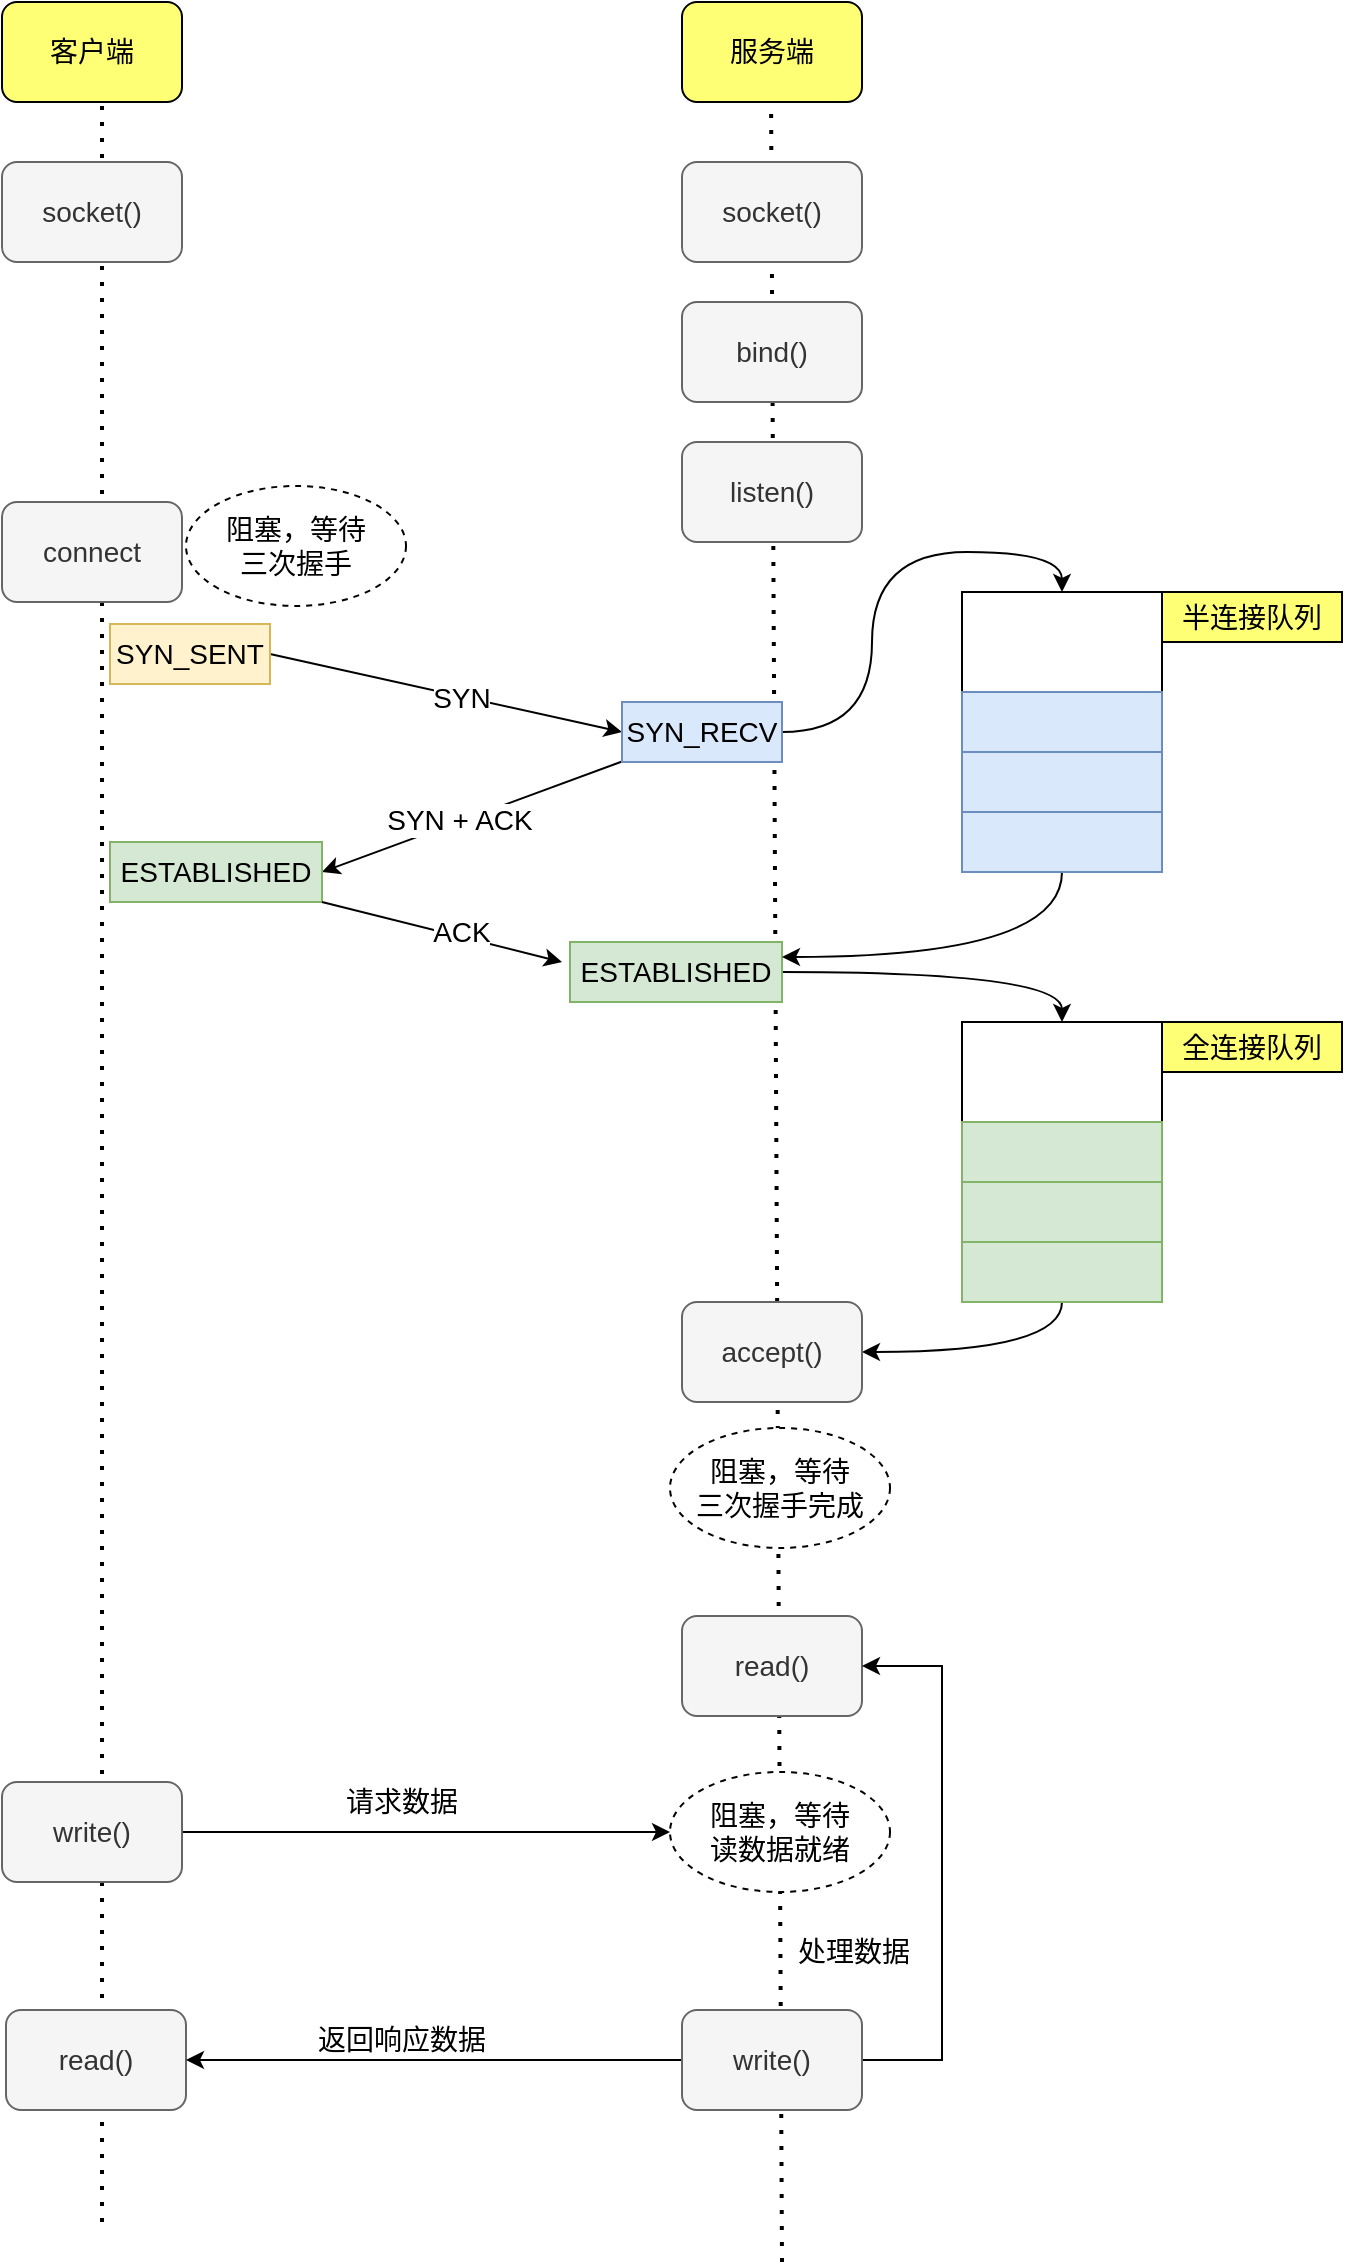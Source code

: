 <mxfile version="20.1.1" type="github">
  <diagram id="pcbbSf9cSEwe5Hm5QBOS" name="Page-1">
    <mxGraphModel dx="1833" dy="1010" grid="1" gridSize="10" guides="1" tooltips="1" connect="1" arrows="1" fold="1" page="1" pageScale="1" pageWidth="1169" pageHeight="1654" math="0" shadow="0">
      <root>
        <mxCell id="0" />
        <mxCell id="1" parent="0" />
        <mxCell id="0R2Zbpalyd-xcvmFvuPH-11" value="" style="endArrow=none;dashed=1;html=1;dashPattern=1 3;strokeWidth=2;rounded=0;fontSize=14;" parent="1" edge="1">
          <mxGeometry width="50" height="50" relative="1" as="geometry">
            <mxPoint x="570" y="1360" as="sourcePoint" />
            <mxPoint x="564.5" y="273" as="targetPoint" />
          </mxGeometry>
        </mxCell>
        <mxCell id="0R2Zbpalyd-xcvmFvuPH-9" value="" style="endArrow=none;dashed=1;html=1;dashPattern=1 3;strokeWidth=2;rounded=0;fontSize=14;" parent="1" edge="1">
          <mxGeometry width="50" height="50" relative="1" as="geometry">
            <mxPoint x="230" y="1340" as="sourcePoint" />
            <mxPoint x="230" y="276" as="targetPoint" />
          </mxGeometry>
        </mxCell>
        <mxCell id="0R2Zbpalyd-xcvmFvuPH-1" value="客户端" style="rounded=1;whiteSpace=wrap;html=1;fillColor=#FFFF75;fontSize=14;" parent="1" vertex="1">
          <mxGeometry x="180" y="230" width="90" height="50" as="geometry" />
        </mxCell>
        <mxCell id="0R2Zbpalyd-xcvmFvuPH-2" value="服务端" style="rounded=1;whiteSpace=wrap;html=1;fillColor=#FFFF75;fontSize=14;" parent="1" vertex="1">
          <mxGeometry x="520" y="230" width="90" height="50" as="geometry" />
        </mxCell>
        <mxCell id="0R2Zbpalyd-xcvmFvuPH-3" value="socket()" style="rounded=1;whiteSpace=wrap;html=1;fillColor=#f5f5f5;fontSize=14;fontColor=#333333;strokeColor=#666666;" parent="1" vertex="1">
          <mxGeometry x="180" y="310" width="90" height="50" as="geometry" />
        </mxCell>
        <mxCell id="0R2Zbpalyd-xcvmFvuPH-4" value="socket()" style="rounded=1;whiteSpace=wrap;html=1;fillColor=#f5f5f5;fontSize=14;fontColor=#333333;strokeColor=#666666;" parent="1" vertex="1">
          <mxGeometry x="520" y="310" width="90" height="50" as="geometry" />
        </mxCell>
        <mxCell id="0R2Zbpalyd-xcvmFvuPH-6" value="connect" style="rounded=1;whiteSpace=wrap;html=1;fillColor=#f5f5f5;fontSize=14;fontColor=#333333;strokeColor=#666666;" parent="1" vertex="1">
          <mxGeometry x="180" y="480" width="90" height="50" as="geometry" />
        </mxCell>
        <mxCell id="0R2Zbpalyd-xcvmFvuPH-7" value="bind()" style="rounded=1;whiteSpace=wrap;html=1;fillColor=#f5f5f5;fontSize=14;fontColor=#333333;strokeColor=#666666;" parent="1" vertex="1">
          <mxGeometry x="520" y="380" width="90" height="50" as="geometry" />
        </mxCell>
        <mxCell id="0R2Zbpalyd-xcvmFvuPH-8" value="listen()" style="rounded=1;whiteSpace=wrap;html=1;fillColor=#f5f5f5;fontSize=14;fontColor=#333333;strokeColor=#666666;" parent="1" vertex="1">
          <mxGeometry x="520" y="450" width="90" height="50" as="geometry" />
        </mxCell>
        <mxCell id="0R2Zbpalyd-xcvmFvuPH-14" style="rounded=0;orthogonalLoop=1;jettySize=auto;html=1;entryX=0;entryY=0.5;entryDx=0;entryDy=0;fontSize=14;exitX=1;exitY=0.5;exitDx=0;exitDy=0;" parent="1" source="0R2Zbpalyd-xcvmFvuPH-10" target="0R2Zbpalyd-xcvmFvuPH-12" edge="1">
          <mxGeometry relative="1" as="geometry" />
        </mxCell>
        <mxCell id="0R2Zbpalyd-xcvmFvuPH-10" value="SYN_SENT" style="rounded=0;whiteSpace=wrap;html=1;fontSize=14;fillColor=#fff2cc;strokeColor=#d6b656;" parent="1" vertex="1">
          <mxGeometry x="234" y="541" width="80" height="30" as="geometry" />
        </mxCell>
        <mxCell id="0R2Zbpalyd-xcvmFvuPH-17" style="edgeStyle=none;rounded=0;orthogonalLoop=1;jettySize=auto;html=1;entryX=1;entryY=0.5;entryDx=0;entryDy=0;fontSize=14;" parent="1" source="0R2Zbpalyd-xcvmFvuPH-12" target="0R2Zbpalyd-xcvmFvuPH-13" edge="1">
          <mxGeometry relative="1" as="geometry" />
        </mxCell>
        <mxCell id="0R2Zbpalyd-xcvmFvuPH-23" style="edgeStyle=orthogonalEdgeStyle;rounded=0;orthogonalLoop=1;jettySize=auto;html=1;entryX=0.5;entryY=0;entryDx=0;entryDy=0;fontSize=14;curved=1;" parent="1" source="0R2Zbpalyd-xcvmFvuPH-12" target="0R2Zbpalyd-xcvmFvuPH-22" edge="1">
          <mxGeometry relative="1" as="geometry" />
        </mxCell>
        <mxCell id="0R2Zbpalyd-xcvmFvuPH-12" value="SYN_RECV" style="rounded=0;whiteSpace=wrap;html=1;fontSize=14;fillColor=#dae8fc;strokeColor=#6c8ebf;" parent="1" vertex="1">
          <mxGeometry x="490" y="580" width="80" height="30" as="geometry" />
        </mxCell>
        <mxCell id="0R2Zbpalyd-xcvmFvuPH-13" value="ESTABLISHED" style="rounded=0;whiteSpace=wrap;html=1;fontSize=14;fillColor=#d5e8d4;strokeColor=#82b366;" parent="1" vertex="1">
          <mxGeometry x="234" y="650" width="106" height="30" as="geometry" />
        </mxCell>
        <mxCell id="0R2Zbpalyd-xcvmFvuPH-15" value="SYN" style="text;html=1;strokeColor=none;fillColor=none;align=center;verticalAlign=middle;whiteSpace=wrap;rounded=0;fontSize=14;labelBackgroundColor=default;" parent="1" vertex="1">
          <mxGeometry x="380" y="563" width="60" height="30" as="geometry" />
        </mxCell>
        <mxCell id="0R2Zbpalyd-xcvmFvuPH-18" value="SYN + ACK" style="text;html=1;strokeColor=none;fillColor=none;align=center;verticalAlign=middle;whiteSpace=wrap;rounded=0;fontSize=14;labelBackgroundColor=default;" parent="1" vertex="1">
          <mxGeometry x="369" y="624" width="80" height="30" as="geometry" />
        </mxCell>
        <mxCell id="0R2Zbpalyd-xcvmFvuPH-33" style="edgeStyle=orthogonalEdgeStyle;curved=1;rounded=0;orthogonalLoop=1;jettySize=auto;html=1;entryX=0.5;entryY=0;entryDx=0;entryDy=0;fontSize=14;" parent="1" source="0R2Zbpalyd-xcvmFvuPH-19" target="0R2Zbpalyd-xcvmFvuPH-28" edge="1">
          <mxGeometry relative="1" as="geometry" />
        </mxCell>
        <mxCell id="0R2Zbpalyd-xcvmFvuPH-19" value="ESTABLISHED" style="rounded=0;whiteSpace=wrap;html=1;fontSize=14;fillColor=#d5e8d4;strokeColor=#82b366;" parent="1" vertex="1">
          <mxGeometry x="464" y="700" width="106" height="30" as="geometry" />
        </mxCell>
        <mxCell id="0R2Zbpalyd-xcvmFvuPH-20" style="rounded=0;orthogonalLoop=1;jettySize=auto;html=1;fontSize=14;exitX=1;exitY=0.5;exitDx=0;exitDy=0;" parent="1" edge="1">
          <mxGeometry relative="1" as="geometry">
            <mxPoint x="340" y="680" as="sourcePoint" />
            <mxPoint x="460" y="710" as="targetPoint" />
          </mxGeometry>
        </mxCell>
        <mxCell id="0R2Zbpalyd-xcvmFvuPH-21" value="ACK" style="text;html=1;strokeColor=none;fillColor=none;align=center;verticalAlign=middle;whiteSpace=wrap;rounded=0;fontSize=14;labelBackgroundColor=default;" parent="1" vertex="1">
          <mxGeometry x="380" y="680" width="60" height="30" as="geometry" />
        </mxCell>
        <mxCell id="0R2Zbpalyd-xcvmFvuPH-22" value="" style="rounded=0;whiteSpace=wrap;html=1;labelBackgroundColor=default;fontSize=14;" parent="1" vertex="1">
          <mxGeometry x="660" y="525" width="100" height="140" as="geometry" />
        </mxCell>
        <mxCell id="0R2Zbpalyd-xcvmFvuPH-24" value="" style="rounded=0;whiteSpace=wrap;html=1;labelBackgroundColor=default;fontSize=14;fillColor=#dae8fc;strokeColor=#6c8ebf;" parent="1" vertex="1">
          <mxGeometry x="660" y="605" width="100" height="30" as="geometry" />
        </mxCell>
        <mxCell id="0R2Zbpalyd-xcvmFvuPH-25" value="" style="rounded=0;whiteSpace=wrap;html=1;labelBackgroundColor=default;fontSize=14;fillColor=#dae8fc;strokeColor=#6c8ebf;" parent="1" vertex="1">
          <mxGeometry x="660" y="575" width="100" height="30" as="geometry" />
        </mxCell>
        <mxCell id="0R2Zbpalyd-xcvmFvuPH-32" style="edgeStyle=orthogonalEdgeStyle;rounded=0;orthogonalLoop=1;jettySize=auto;html=1;entryX=1;entryY=0.25;entryDx=0;entryDy=0;fontSize=14;exitX=0.5;exitY=1;exitDx=0;exitDy=0;curved=1;" parent="1" source="0R2Zbpalyd-xcvmFvuPH-26" target="0R2Zbpalyd-xcvmFvuPH-19" edge="1">
          <mxGeometry relative="1" as="geometry" />
        </mxCell>
        <mxCell id="0R2Zbpalyd-xcvmFvuPH-26" value="" style="rounded=0;whiteSpace=wrap;html=1;labelBackgroundColor=default;fontSize=14;fillColor=#dae8fc;strokeColor=#6c8ebf;" parent="1" vertex="1">
          <mxGeometry x="660" y="635" width="100" height="30" as="geometry" />
        </mxCell>
        <mxCell id="0R2Zbpalyd-xcvmFvuPH-28" value="" style="rounded=0;whiteSpace=wrap;html=1;labelBackgroundColor=default;fontSize=14;" parent="1" vertex="1">
          <mxGeometry x="660" y="740" width="100" height="140" as="geometry" />
        </mxCell>
        <mxCell id="0R2Zbpalyd-xcvmFvuPH-29" value="" style="rounded=0;whiteSpace=wrap;html=1;labelBackgroundColor=default;fontSize=14;fillColor=#d5e8d4;strokeColor=#82b366;" parent="1" vertex="1">
          <mxGeometry x="660" y="820" width="100" height="30" as="geometry" />
        </mxCell>
        <mxCell id="0R2Zbpalyd-xcvmFvuPH-30" value="" style="rounded=0;whiteSpace=wrap;html=1;labelBackgroundColor=default;fontSize=14;fillColor=#d5e8d4;strokeColor=#82b366;" parent="1" vertex="1">
          <mxGeometry x="660" y="790" width="100" height="30" as="geometry" />
        </mxCell>
        <mxCell id="0R2Zbpalyd-xcvmFvuPH-38" style="edgeStyle=orthogonalEdgeStyle;curved=1;rounded=0;orthogonalLoop=1;jettySize=auto;html=1;entryX=1;entryY=0.5;entryDx=0;entryDy=0;fontSize=14;fontColor=default;" parent="1" source="0R2Zbpalyd-xcvmFvuPH-31" target="0R2Zbpalyd-xcvmFvuPH-36" edge="1">
          <mxGeometry relative="1" as="geometry">
            <Array as="points">
              <mxPoint x="710" y="905" />
            </Array>
          </mxGeometry>
        </mxCell>
        <mxCell id="0R2Zbpalyd-xcvmFvuPH-31" value="" style="rounded=0;whiteSpace=wrap;html=1;labelBackgroundColor=default;fontSize=14;fillColor=#d5e8d4;strokeColor=#82b366;" parent="1" vertex="1">
          <mxGeometry x="660" y="850" width="100" height="30" as="geometry" />
        </mxCell>
        <mxCell id="0R2Zbpalyd-xcvmFvuPH-34" value="半连接队列" style="rounded=0;whiteSpace=wrap;html=1;labelBackgroundColor=none;fontSize=14;fillColor=#FFFF75;fontColor=default;" parent="1" vertex="1">
          <mxGeometry x="760" y="525" width="90" height="25" as="geometry" />
        </mxCell>
        <mxCell id="0R2Zbpalyd-xcvmFvuPH-35" value="全连接队列" style="rounded=0;whiteSpace=wrap;html=1;labelBackgroundColor=none;fontSize=14;fillColor=#FFFF75;fontColor=default;" parent="1" vertex="1">
          <mxGeometry x="760" y="740" width="90" height="25" as="geometry" />
        </mxCell>
        <mxCell id="0R2Zbpalyd-xcvmFvuPH-36" value="accept()" style="rounded=1;whiteSpace=wrap;html=1;fillColor=#f5f5f5;fontSize=14;fontColor=#333333;strokeColor=#666666;" parent="1" vertex="1">
          <mxGeometry x="520" y="880" width="90" height="50" as="geometry" />
        </mxCell>
        <mxCell id="0R2Zbpalyd-xcvmFvuPH-40" value="阻塞，等待&lt;br&gt;三次握手" style="ellipse;whiteSpace=wrap;html=1;labelBackgroundColor=none;fontSize=14;dashed=1;" parent="1" vertex="1">
          <mxGeometry x="272" y="472" width="110" height="60" as="geometry" />
        </mxCell>
        <mxCell id="0R2Zbpalyd-xcvmFvuPH-42" value="阻塞，等待&lt;br&gt;三次握手完成" style="ellipse;whiteSpace=wrap;html=1;labelBackgroundColor=none;fontSize=14;dashed=1;" parent="1" vertex="1">
          <mxGeometry x="514" y="943" width="110" height="60" as="geometry" />
        </mxCell>
        <mxCell id="0R2Zbpalyd-xcvmFvuPH-46" style="rounded=0;orthogonalLoop=1;jettySize=auto;html=1;entryX=0;entryY=0.5;entryDx=0;entryDy=0;fontSize=14;fontColor=default;" parent="1" source="0R2Zbpalyd-xcvmFvuPH-43" target="0R2Zbpalyd-xcvmFvuPH-45" edge="1">
          <mxGeometry relative="1" as="geometry" />
        </mxCell>
        <mxCell id="0R2Zbpalyd-xcvmFvuPH-43" value="write()" style="rounded=1;whiteSpace=wrap;html=1;fillColor=#f5f5f5;fontSize=14;fontColor=#333333;strokeColor=#666666;" parent="1" vertex="1">
          <mxGeometry x="180" y="1120" width="90" height="50" as="geometry" />
        </mxCell>
        <mxCell id="0R2Zbpalyd-xcvmFvuPH-44" value="read()" style="rounded=1;whiteSpace=wrap;html=1;fillColor=#f5f5f5;fontSize=14;fontColor=#333333;strokeColor=#666666;" parent="1" vertex="1">
          <mxGeometry x="520" y="1037" width="90" height="50" as="geometry" />
        </mxCell>
        <mxCell id="0R2Zbpalyd-xcvmFvuPH-45" value="阻塞，等待&lt;br&gt;读数据就绪" style="ellipse;whiteSpace=wrap;html=1;labelBackgroundColor=none;fontSize=14;dashed=1;" parent="1" vertex="1">
          <mxGeometry x="514" y="1115" width="110" height="60" as="geometry" />
        </mxCell>
        <mxCell id="0R2Zbpalyd-xcvmFvuPH-47" value="请求数据" style="text;html=1;strokeColor=none;fillColor=none;align=center;verticalAlign=middle;whiteSpace=wrap;rounded=0;dashed=1;labelBackgroundColor=none;fontSize=14;fontColor=default;" parent="1" vertex="1">
          <mxGeometry x="350" y="1115" width="60" height="30" as="geometry" />
        </mxCell>
        <mxCell id="0R2Zbpalyd-xcvmFvuPH-48" value="read()" style="rounded=1;whiteSpace=wrap;html=1;fillColor=#f5f5f5;fontSize=14;fontColor=#333333;strokeColor=#666666;" parent="1" vertex="1">
          <mxGeometry x="182" y="1234" width="90" height="50" as="geometry" />
        </mxCell>
        <mxCell id="0R2Zbpalyd-xcvmFvuPH-50" style="edgeStyle=orthogonalEdgeStyle;rounded=0;orthogonalLoop=1;jettySize=auto;html=1;fontSize=14;fontColor=default;entryX=1;entryY=0.5;entryDx=0;entryDy=0;" parent="1" source="0R2Zbpalyd-xcvmFvuPH-49" target="0R2Zbpalyd-xcvmFvuPH-44" edge="1">
          <mxGeometry relative="1" as="geometry">
            <mxPoint x="770" y="1190" as="targetPoint" />
            <Array as="points">
              <mxPoint x="650" y="1259" />
              <mxPoint x="650" y="1062" />
            </Array>
          </mxGeometry>
        </mxCell>
        <mxCell id="0R2Zbpalyd-xcvmFvuPH-52" style="edgeStyle=orthogonalEdgeStyle;rounded=0;orthogonalLoop=1;jettySize=auto;html=1;entryX=1;entryY=0.5;entryDx=0;entryDy=0;fontSize=14;fontColor=default;" parent="1" source="0R2Zbpalyd-xcvmFvuPH-49" target="0R2Zbpalyd-xcvmFvuPH-48" edge="1">
          <mxGeometry relative="1" as="geometry" />
        </mxCell>
        <mxCell id="0R2Zbpalyd-xcvmFvuPH-49" value="write()" style="rounded=1;whiteSpace=wrap;html=1;fillColor=#f5f5f5;fontSize=14;fontColor=#333333;strokeColor=#666666;" parent="1" vertex="1">
          <mxGeometry x="520" y="1234" width="90" height="50" as="geometry" />
        </mxCell>
        <mxCell id="0R2Zbpalyd-xcvmFvuPH-51" value="处理数据" style="text;html=1;strokeColor=none;fillColor=none;align=center;verticalAlign=middle;whiteSpace=wrap;rounded=0;dashed=1;labelBackgroundColor=none;fontSize=14;fontColor=default;" parent="1" vertex="1">
          <mxGeometry x="576" y="1190" width="60" height="30" as="geometry" />
        </mxCell>
        <mxCell id="0R2Zbpalyd-xcvmFvuPH-53" value="返回响应数据" style="text;html=1;strokeColor=none;fillColor=none;align=center;verticalAlign=middle;whiteSpace=wrap;rounded=0;dashed=1;labelBackgroundColor=none;fontSize=14;fontColor=default;" parent="1" vertex="1">
          <mxGeometry x="335" y="1234" width="90" height="30" as="geometry" />
        </mxCell>
      </root>
    </mxGraphModel>
  </diagram>
</mxfile>
